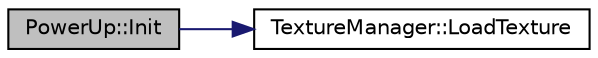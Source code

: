 digraph "PowerUp::Init"
{
  edge [fontname="Helvetica",fontsize="10",labelfontname="Helvetica",labelfontsize="10"];
  node [fontname="Helvetica",fontsize="10",shape=record];
  rankdir="LR";
  Node4 [label="PowerUp::Init",height=0.2,width=0.4,color="black", fillcolor="grey75", style="filled", fontcolor="black"];
  Node4 -> Node5 [color="midnightblue",fontsize="10",style="solid",fontname="Helvetica"];
  Node5 [label="TextureManager::LoadTexture",height=0.2,width=0.4,color="black", fillcolor="white", style="filled",URL="$class_texture_manager.html#a8cf0937165b2ce8ce8514bcaf50c3597"];
}
